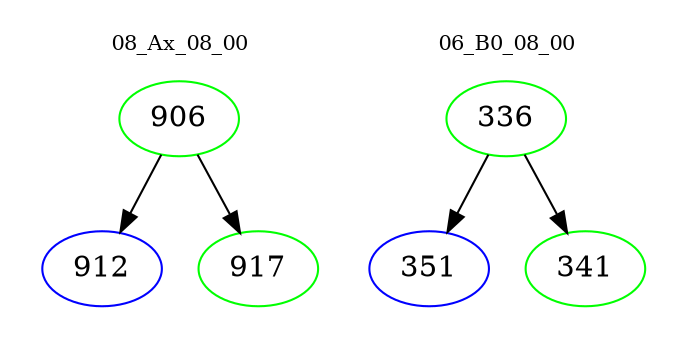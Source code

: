 digraph{
subgraph cluster_0 {
color = white
label = "08_Ax_08_00";
fontsize=10;
T0_906 [label="906", color="green"]
T0_906 -> T0_912 [color="black"]
T0_912 [label="912", color="blue"]
T0_906 -> T0_917 [color="black"]
T0_917 [label="917", color="green"]
}
subgraph cluster_1 {
color = white
label = "06_B0_08_00";
fontsize=10;
T1_336 [label="336", color="green"]
T1_336 -> T1_351 [color="black"]
T1_351 [label="351", color="blue"]
T1_336 -> T1_341 [color="black"]
T1_341 [label="341", color="green"]
}
}
